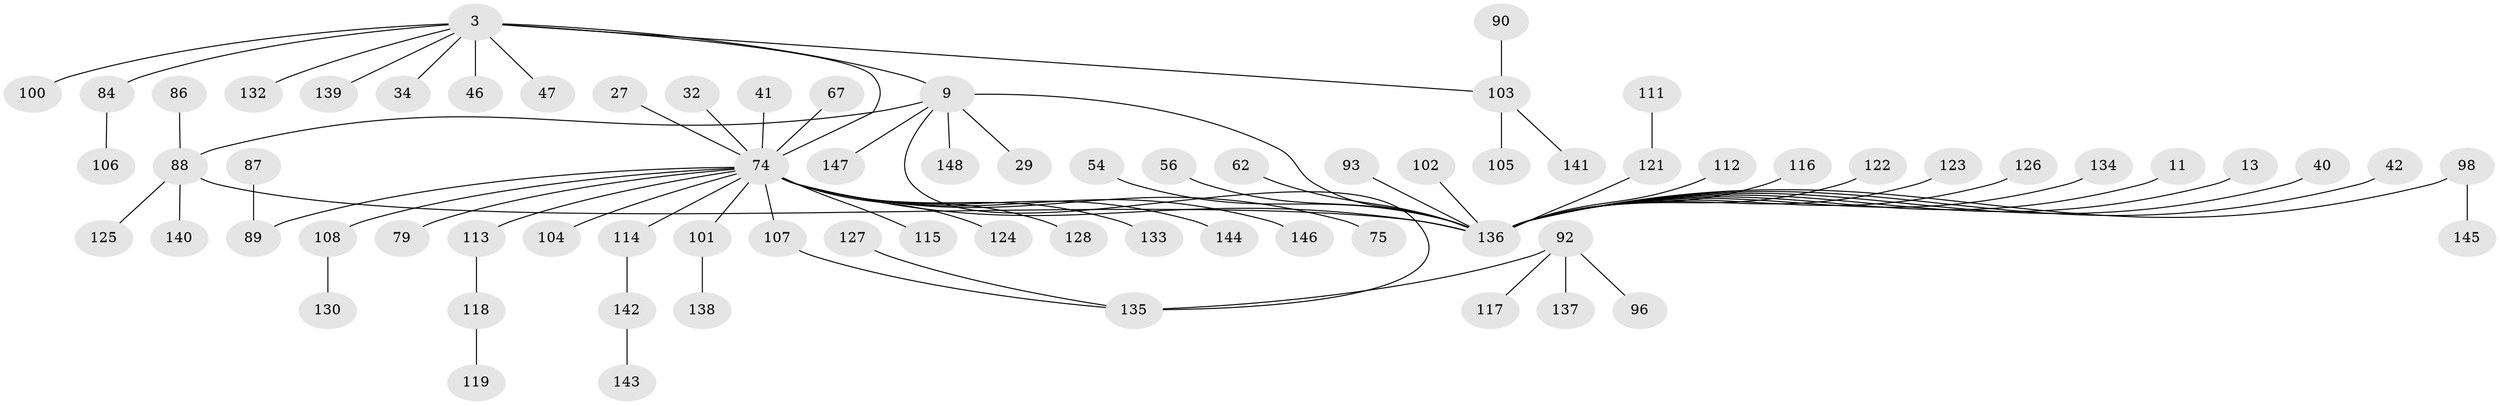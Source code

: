 // original degree distribution, {8: 0.006756756756756757, 17: 0.006756756756756757, 11: 0.02027027027027027, 6: 0.033783783783783786, 4: 0.04054054054054054, 1: 0.6013513513513513, 2: 0.16216216216216217, 5: 0.02027027027027027, 3: 0.10135135135135136, 7: 0.006756756756756757}
// Generated by graph-tools (version 1.1) at 2025/50/03/04/25 21:50:26]
// undirected, 74 vertices, 76 edges
graph export_dot {
graph [start="1"]
  node [color=gray90,style=filled];
  3;
  9 [super="+5"];
  11;
  13;
  27;
  29;
  32;
  34;
  40;
  41;
  42;
  46;
  47;
  54;
  56;
  62 [super="+44"];
  67;
  74 [super="+23+39"];
  75 [super="+26+28"];
  79 [super="+61"];
  84;
  86;
  87;
  88 [super="+8+21+76"];
  89 [super="+73"];
  90;
  92;
  93 [super="+59"];
  96;
  98 [super="+30"];
  100;
  101 [super="+94"];
  102;
  103 [super="+80"];
  104;
  105;
  106;
  107;
  108;
  111;
  112;
  113 [super="+58"];
  114 [super="+48+82+91"];
  115;
  116;
  117;
  118;
  119;
  121 [super="+64"];
  122;
  123;
  124;
  125;
  126;
  127;
  128;
  130;
  132 [super="+81"];
  133;
  134;
  135 [super="+129+83+85"];
  136 [super="+36+53+109+110+97+65+131"];
  137;
  138;
  139 [super="+63"];
  140;
  141;
  142;
  143;
  144;
  145 [super="+31"];
  146 [super="+14"];
  147;
  148;
  3 -- 9 [weight=2];
  3 -- 34;
  3 -- 46;
  3 -- 47;
  3 -- 84;
  3 -- 100;
  3 -- 74;
  3 -- 103;
  3 -- 139;
  3 -- 132;
  9 -- 29;
  9 -- 147;
  9 -- 148;
  9 -- 88;
  9 -- 135;
  9 -- 136;
  11 -- 136;
  13 -- 136;
  27 -- 74;
  32 -- 74;
  40 -- 136;
  41 -- 74;
  42 -- 136;
  54 -- 136;
  56 -- 136;
  62 -- 136;
  67 -- 74;
  74 -- 128;
  74 -- 133;
  74 -- 79 [weight=4];
  74 -- 144;
  74 -- 104;
  74 -- 107;
  74 -- 108;
  74 -- 115;
  74 -- 124;
  74 -- 136 [weight=5];
  74 -- 75;
  74 -- 114;
  74 -- 113;
  74 -- 101;
  74 -- 146;
  74 -- 89;
  84 -- 106;
  86 -- 88;
  87 -- 89;
  88 -- 136;
  88 -- 140;
  88 -- 125;
  90 -- 103;
  92 -- 96;
  92 -- 117;
  92 -- 137;
  92 -- 135;
  93 -- 136;
  98 -- 136;
  98 -- 145;
  101 -- 138;
  102 -- 136;
  103 -- 105;
  103 -- 141;
  107 -- 135;
  108 -- 130;
  111 -- 121;
  112 -- 136;
  113 -- 118;
  114 -- 142;
  116 -- 136;
  118 -- 119;
  121 -- 136;
  122 -- 136;
  123 -- 136;
  126 -- 136;
  127 -- 135;
  134 -- 136;
  142 -- 143;
}
